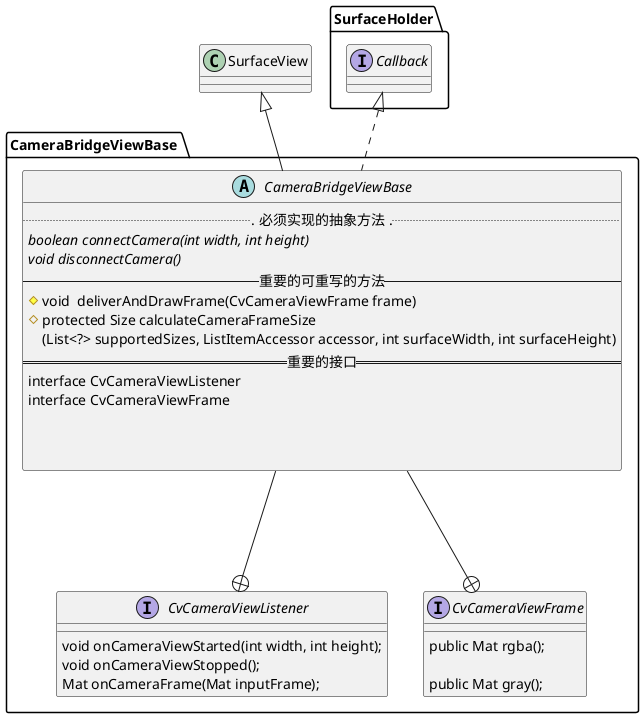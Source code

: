 @startuml
package "CameraBridgeViewBase "{
abstract class CameraBridgeViewBase  {
... 必须实现的抽象方法 ...
{abstract} boolean connectCamera(int width, int height)
 {abstract} void disconnectCamera()
--  重要的可重写的方法         --
# void  deliverAndDrawFrame(CvCameraViewFrame frame)
#  protected Size calculateCameraFrameSize
(List<?> supportedSizes, ListItemAccessor accessor, int surfaceWidth, int surfaceHeight)
==重要的接口==
interface CvCameraViewListener
interface CvCameraViewFrame



}

interface CvCameraViewListener{
 void onCameraViewStarted(int width, int height);
  void onCameraViewStopped();
  Mat onCameraFrame(Mat inputFrame);
 }
interface CvCameraViewFrame {
         public Mat rgba();

         public Mat gray();
     }
      CvCameraViewListener +-up-- CameraBridgeViewBase
      CvCameraViewFrame +-up-- CameraBridgeViewBase
 }
class SurfaceView {
}
interface SurfaceHolder.Callback{
}
CameraBridgeViewBase -up-|>SurfaceView
CameraBridgeViewBase .up.|>SurfaceHolder.Callback
@enduml